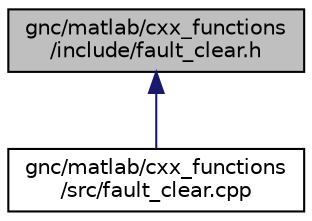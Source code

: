 digraph "gnc/matlab/cxx_functions/include/fault_clear.h"
{
 // LATEX_PDF_SIZE
  edge [fontname="Helvetica",fontsize="10",labelfontname="Helvetica",labelfontsize="10"];
  node [fontname="Helvetica",fontsize="10",shape=record];
  Node1 [label="gnc/matlab/cxx_functions\l/include/fault_clear.h",height=0.2,width=0.4,color="black", fillcolor="grey75", style="filled", fontcolor="black",tooltip=" "];
  Node1 -> Node2 [dir="back",color="midnightblue",fontsize="10",style="solid",fontname="Helvetica"];
  Node2 [label="gnc/matlab/cxx_functions\l/src/fault_clear.cpp",height=0.2,width=0.4,color="black", fillcolor="white", style="filled",URL="$fault__clear_8cpp.html",tooltip=" "];
}
